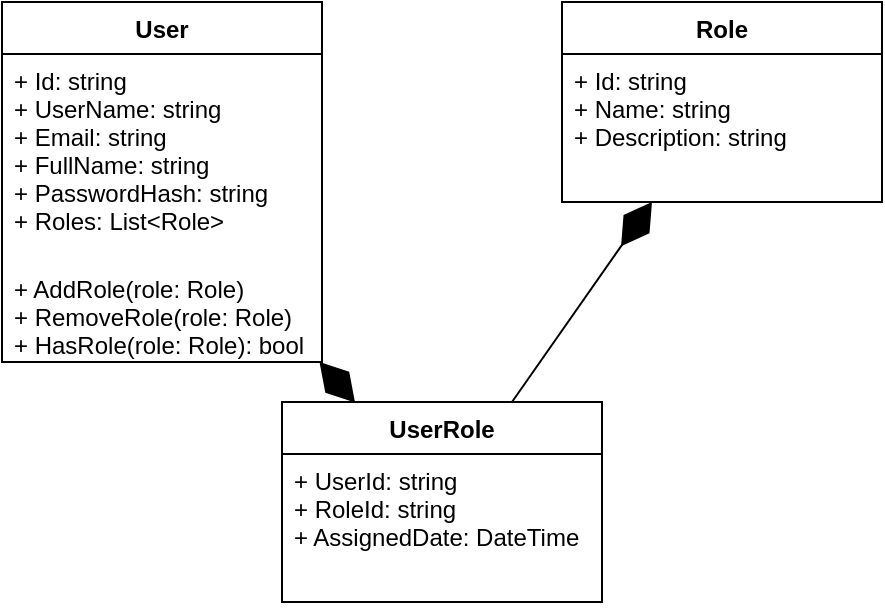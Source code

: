<mxfile version="22.1.21">
  <diagram id="class-diagram" name="Class Diagram">
    <mxGraphModel dx="0" dy="0" grid="1" gridSize="10" guides="1" tooltips="1" connect="1" arrows="1" fold="1" page="1" pageScale="1" pageWidth="850" pageHeight="1100" math="0" shadow="0">
      <root>
        <mxCell id="0"/>
        <mxCell id="1" parent="0"/>

        <!-- User Class -->
        <mxCell id="user" value="User" style="swimlane;fontStyle=1;align=center;verticalAlign=top;childLayout=stackLayout;horizontal=1;startSize=26;horizontalStack=0;resizeParent=1;resizeParentMax=0;resizeLast=0;collapsible=1;marginBottom=0;" vertex="1" parent="1">
          <mxGeometry x="320" y="160" width="160" height="180" as="geometry"/>
        </mxCell>
        <mxCell id="userFields" value="+ Id: string&#xa;+ UserName: string&#xa;+ Email: string&#xa;+ FullName: string&#xa;+ PasswordHash: string&#xa;+ Roles: List&lt;Role&gt;" style="text;strokeColor=none;fillColor=none;align=left;verticalAlign=top;spacingLeft=4;spacingRight=4;overflow=hidden;rotatable=0;points=[[0,0.5],[1,0.5]];portConstraint=eastwest;" vertex="1" parent="user">
          <mxGeometry y="26" width="160" height="104" as="geometry"/>
        </mxCell>
        <mxCell id="userMethods" value="+ AddRole(role: Role)&#xa;+ RemoveRole(role: Role)&#xa;+ HasRole(role: Role): bool" style="text;strokeColor=none;fillColor=none;align=left;verticalAlign=top;spacingLeft=4;spacingRight=4;overflow=hidden;rotatable=0;points=[[0,0.5],[1,0.5]];portConstraint=eastwest;" vertex="1" parent="user">
          <mxGeometry y="130" width="160" height="50" as="geometry"/>
        </mxCell>

        <!-- Role Class -->
        <mxCell id="role" value="Role" style="swimlane;fontStyle=1;align=center;verticalAlign=top;childLayout=stackLayout;horizontal=1;startSize=26;horizontalStack=0;resizeParent=1;resizeParentMax=0;resizeLast=0;collapsible=1;marginBottom=0;" vertex="1" parent="1">
          <mxGeometry x="600" y="160" width="160" height="100" as="geometry"/>
        </mxCell>
        <mxCell id="roleFields" value="+ Id: string&#xa;+ Name: string&#xa;+ Description: string" style="text;strokeColor=none;fillColor=none;align=left;verticalAlign=top;spacingLeft=4;spacingRight=4;overflow=hidden;rotatable=0;points=[[0,0.5],[1,0.5]];portConstraint=eastwest;" vertex="1" parent="role">
          <mxGeometry y="26" width="160" height="74" as="geometry"/>
        </mxCell>

        <!-- UserRole Class -->
        <mxCell id="userRole" value="UserRole" style="swimlane;fontStyle=1;align=center;verticalAlign=top;childLayout=stackLayout;horizontal=1;startSize=26;horizontalStack=0;resizeParent=1;resizeParentMax=0;resizeLast=0;collapsible=1;marginBottom=0;" vertex="1" parent="1">
          <mxGeometry x="460" y="360" width="160" height="100" as="geometry"/>
        </mxCell>
        <mxCell id="userRoleFields" value="+ UserId: string&#xa;+ RoleId: string&#xa;+ AssignedDate: DateTime" style="text;strokeColor=none;fillColor=none;align=left;verticalAlign=top;spacingLeft=4;spacingRight=4;overflow=hidden;rotatable=0;points=[[0,0.5],[1,0.5]];portConstraint=eastwest;" vertex="1" parent="userRole">
          <mxGeometry y="26" width="160" height="74" as="geometry"/>
        </mxCell>

        <!-- Relationships -->
        <mxCell id="rel1" value="" style="endArrow=diamondThin;endFill=1;endSize=24;html=1;rounded=0;" edge="1" parent="1" source="userRole" target="user">
          <mxGeometry width="160" relative="1" as="geometry"/>
        </mxCell>

        <mxCell id="rel2" value="" style="endArrow=diamondThin;endFill=1;endSize=24;html=1;rounded=0;" edge="1" parent="1" source="userRole" target="role">
          <mxGeometry width="160" relative="1" as="geometry"/>
        </mxCell>

      </root>
    </mxGraphModel>
  </diagram>
</mxfile>
